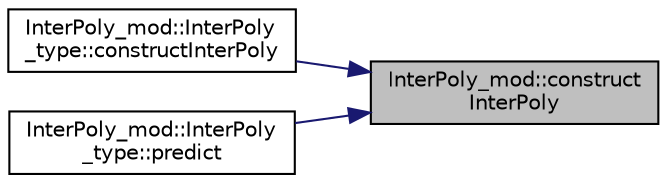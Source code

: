 digraph "InterPoly_mod::constructInterPoly"
{
 // LATEX_PDF_SIZE
  edge [fontname="Helvetica",fontsize="10",labelfontname="Helvetica",labelfontsize="10"];
  node [fontname="Helvetica",fontsize="10",shape=record];
  rankdir="RL";
  Node1 [label="InterPoly_mod::construct\lInterPoly",height=0.2,width=0.4,color="black", fillcolor="grey75", style="filled", fontcolor="black",tooltip="This is the constructor for objects of type InterPoly_type."];
  Node1 -> Node2 [dir="back",color="midnightblue",fontsize="10",style="solid",fontname="Helvetica"];
  Node2 [label="InterPoly_mod::InterPoly\l_type::constructInterPoly",height=0.2,width=0.4,color="black", fillcolor="white", style="filled",URL="$structInterPoly__mod_1_1InterPoly__type.html#a8e14f21ff5df5c6777fcb17d8c06502c",tooltip="This is the constructor for objects of type InterPoly_type."];
  Node1 -> Node3 [dir="back",color="midnightblue",fontsize="10",style="solid",fontname="Helvetica"];
  Node3 [label="InterPoly_mod::InterPoly\l_type::predict",height=0.2,width=0.4,color="black", fillcolor="white", style="filled",URL="$structInterPoly__mod_1_1InterPoly__type.html#a4b6758cfb1563274475529f2c4a628cc",tooltip=" "];
}
